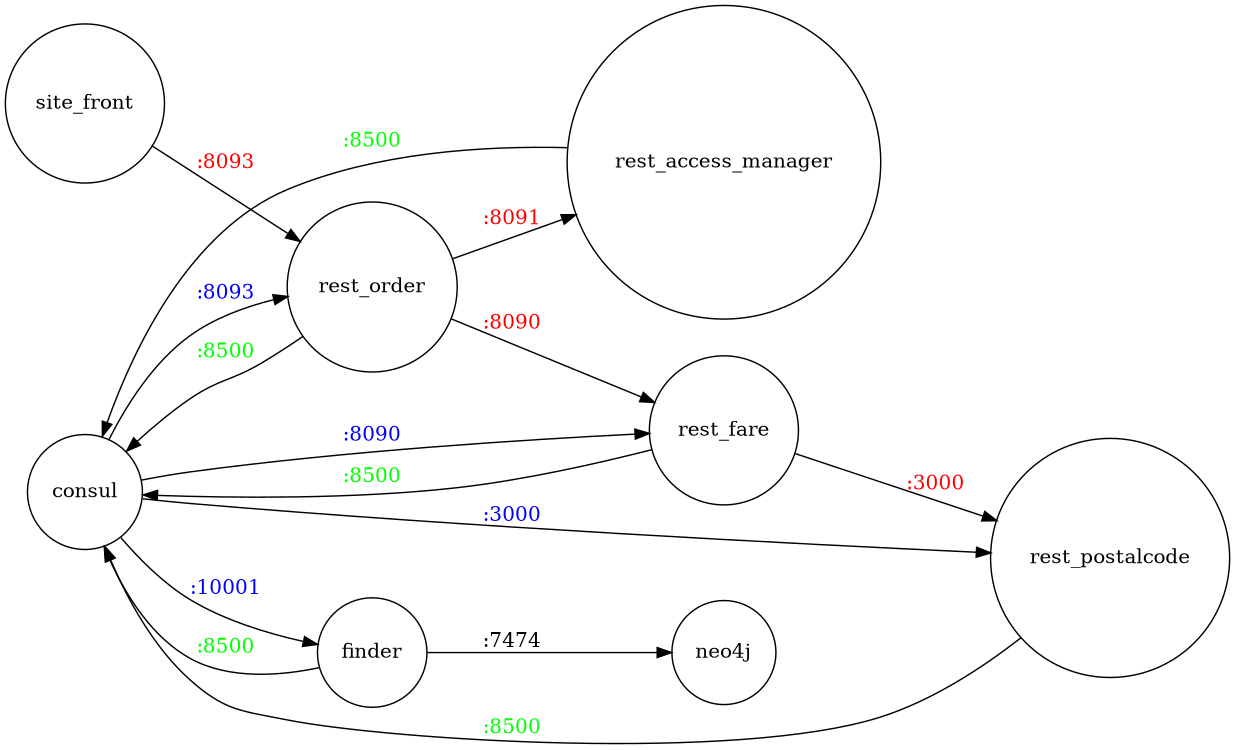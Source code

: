 digraph mcpd_architecture {
        rankdir=LR;
        size="10,5"
        node [shape = circle];

        consul -> rest_fare [ label = ":8090", fontcolor=blue ]
        consul -> rest_order [ label = ":8093", fontcolor=blue ]
        consul -> rest_postalcode [ label = ":3000", fontcolor=blue ]
        consul -> finder [ label = ":10001", fontcolor=blue ]

        site_front -> rest_order [ label = ":8093", fontcolor=red ]
        rest_order -> rest_fare [ label = ":8090", fontcolor=red ]
        rest_order -> rest_access_manager [ label = ":8091", fontcolor=red ]
        rest_fare -> rest_postalcode [ label = ":3000", fontcolor=red ]

        rest_order -> consul [ label = ":8500", fontcolor=green ]
        rest_access_manager -> consul [ label = ":8500", fontcolor=green ]
        rest_fare -> consul [ label = ":8500", fontcolor=green ]
        rest_postalcode -> consul [ label = ":8500", fontcolor=green ]
        finder -> consul [ label = ":8500", fontcolor=green ]

        finder -> neo4j [ label = ":7474"]
}
